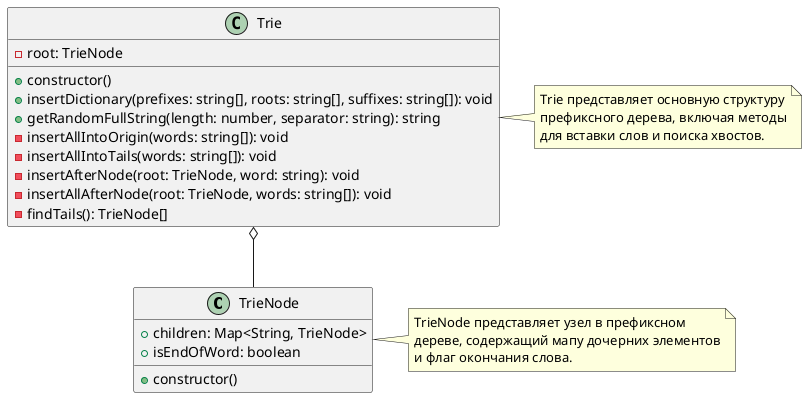 @startuml
class TrieNode {
  +children: Map<String, TrieNode>
  +isEndOfWord: boolean
  +constructor()
}

class Trie {
  -root: TrieNode
  +constructor()
  +insertDictionary(prefixes: string[], roots: string[], suffixes: string[]): void
  +getRandomFullString(length: number, separator: string): string
  -insertAllIntoOrigin(words: string[]): void
  -insertAllIntoTails(words: string[]): void
  -insertAfterNode(root: TrieNode, word: string): void
  -insertAllAfterNode(root: TrieNode, words: string[]): void
  -findTails(): TrieNode[]
}

Trie o-- TrieNode

note right of Trie
  Trie представляет основную структуру
  префиксного дерева, включая методы
  для вставки слов и поиска хвостов.
end note

note right of TrieNode
  TrieNode представляет узел в префиксном
  дереве, содержащий мапу дочерних элементов
  и флаг окончания слова.
end note
@enduml